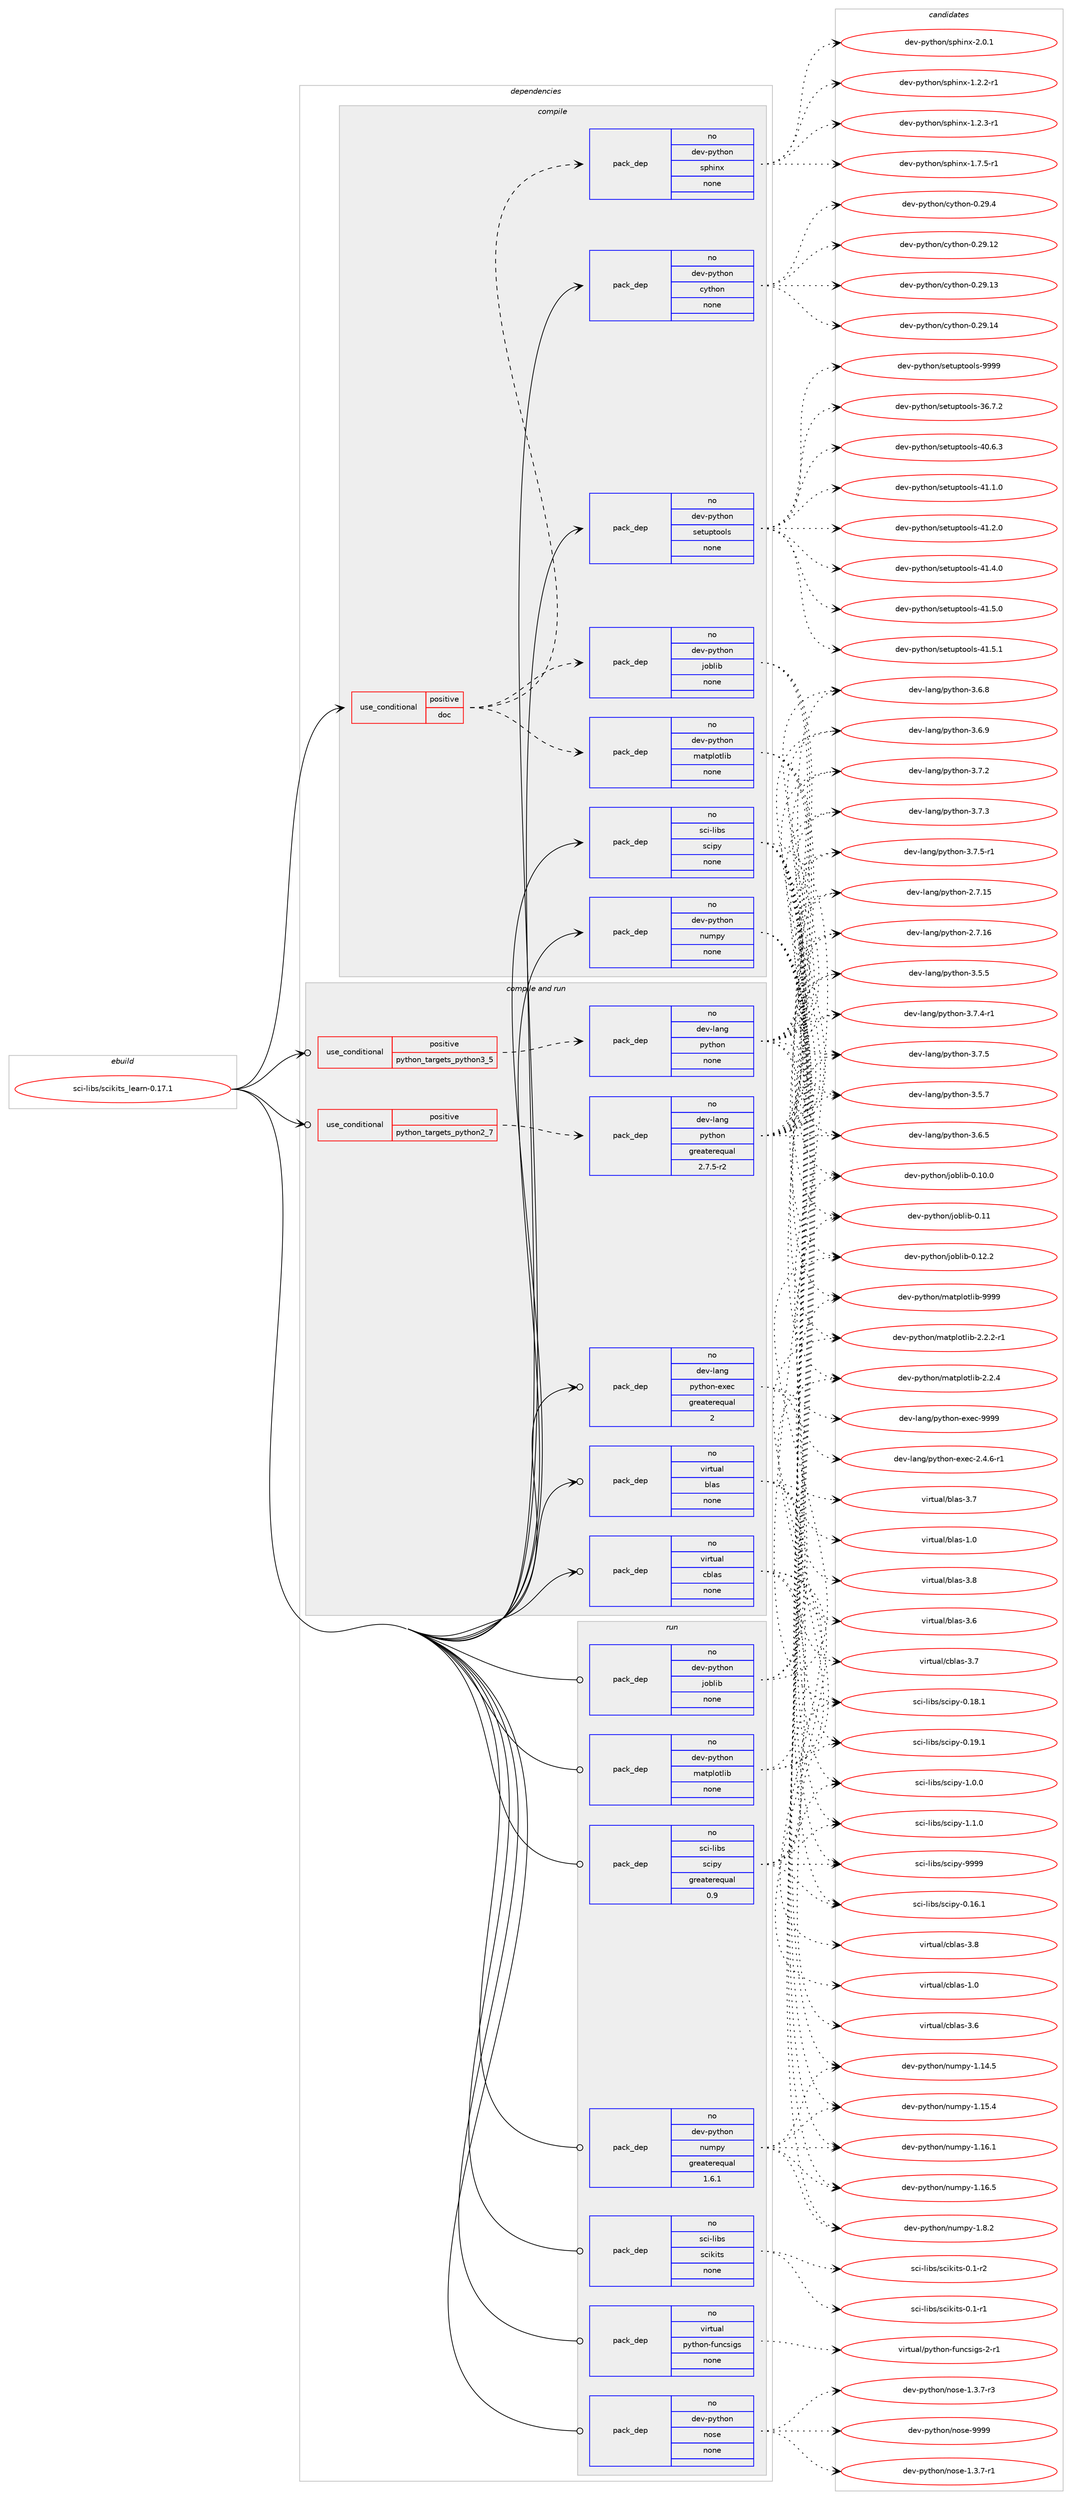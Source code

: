 digraph prolog {

# *************
# Graph options
# *************

newrank=true;
concentrate=true;
compound=true;
graph [rankdir=LR,fontname=Helvetica,fontsize=10,ranksep=1.5];#, ranksep=2.5, nodesep=0.2];
edge  [arrowhead=vee];
node  [fontname=Helvetica,fontsize=10];

# **********
# The ebuild
# **********

subgraph cluster_leftcol {
color=gray;
rank=same;
label=<<i>ebuild</i>>;
id [label="sci-libs/scikits_learn-0.17.1", color=red, width=4, href="../sci-libs/scikits_learn-0.17.1.svg"];
}

# ****************
# The dependencies
# ****************

subgraph cluster_midcol {
color=gray;
label=<<i>dependencies</i>>;
subgraph cluster_compile {
fillcolor="#eeeeee";
style=filled;
label=<<i>compile</i>>;
subgraph cond208693 {
dependency859440 [label=<<TABLE BORDER="0" CELLBORDER="1" CELLSPACING="0" CELLPADDING="4"><TR><TD ROWSPAN="3" CELLPADDING="10">use_conditional</TD></TR><TR><TD>positive</TD></TR><TR><TD>doc</TD></TR></TABLE>>, shape=none, color=red];
subgraph pack635558 {
dependency859441 [label=<<TABLE BORDER="0" CELLBORDER="1" CELLSPACING="0" CELLPADDING="4" WIDTH="220"><TR><TD ROWSPAN="6" CELLPADDING="30">pack_dep</TD></TR><TR><TD WIDTH="110">no</TD></TR><TR><TD>dev-python</TD></TR><TR><TD>joblib</TD></TR><TR><TD>none</TD></TR><TR><TD></TD></TR></TABLE>>, shape=none, color=blue];
}
dependency859440:e -> dependency859441:w [weight=20,style="dashed",arrowhead="vee"];
subgraph pack635559 {
dependency859442 [label=<<TABLE BORDER="0" CELLBORDER="1" CELLSPACING="0" CELLPADDING="4" WIDTH="220"><TR><TD ROWSPAN="6" CELLPADDING="30">pack_dep</TD></TR><TR><TD WIDTH="110">no</TD></TR><TR><TD>dev-python</TD></TR><TR><TD>matplotlib</TD></TR><TR><TD>none</TD></TR><TR><TD></TD></TR></TABLE>>, shape=none, color=blue];
}
dependency859440:e -> dependency859442:w [weight=20,style="dashed",arrowhead="vee"];
subgraph pack635560 {
dependency859443 [label=<<TABLE BORDER="0" CELLBORDER="1" CELLSPACING="0" CELLPADDING="4" WIDTH="220"><TR><TD ROWSPAN="6" CELLPADDING="30">pack_dep</TD></TR><TR><TD WIDTH="110">no</TD></TR><TR><TD>dev-python</TD></TR><TR><TD>sphinx</TD></TR><TR><TD>none</TD></TR><TR><TD></TD></TR></TABLE>>, shape=none, color=blue];
}
dependency859440:e -> dependency859443:w [weight=20,style="dashed",arrowhead="vee"];
}
id:e -> dependency859440:w [weight=20,style="solid",arrowhead="vee"];
subgraph pack635561 {
dependency859444 [label=<<TABLE BORDER="0" CELLBORDER="1" CELLSPACING="0" CELLPADDING="4" WIDTH="220"><TR><TD ROWSPAN="6" CELLPADDING="30">pack_dep</TD></TR><TR><TD WIDTH="110">no</TD></TR><TR><TD>dev-python</TD></TR><TR><TD>cython</TD></TR><TR><TD>none</TD></TR><TR><TD></TD></TR></TABLE>>, shape=none, color=blue];
}
id:e -> dependency859444:w [weight=20,style="solid",arrowhead="vee"];
subgraph pack635562 {
dependency859445 [label=<<TABLE BORDER="0" CELLBORDER="1" CELLSPACING="0" CELLPADDING="4" WIDTH="220"><TR><TD ROWSPAN="6" CELLPADDING="30">pack_dep</TD></TR><TR><TD WIDTH="110">no</TD></TR><TR><TD>dev-python</TD></TR><TR><TD>numpy</TD></TR><TR><TD>none</TD></TR><TR><TD></TD></TR></TABLE>>, shape=none, color=blue];
}
id:e -> dependency859445:w [weight=20,style="solid",arrowhead="vee"];
subgraph pack635563 {
dependency859446 [label=<<TABLE BORDER="0" CELLBORDER="1" CELLSPACING="0" CELLPADDING="4" WIDTH="220"><TR><TD ROWSPAN="6" CELLPADDING="30">pack_dep</TD></TR><TR><TD WIDTH="110">no</TD></TR><TR><TD>dev-python</TD></TR><TR><TD>setuptools</TD></TR><TR><TD>none</TD></TR><TR><TD></TD></TR></TABLE>>, shape=none, color=blue];
}
id:e -> dependency859446:w [weight=20,style="solid",arrowhead="vee"];
subgraph pack635564 {
dependency859447 [label=<<TABLE BORDER="0" CELLBORDER="1" CELLSPACING="0" CELLPADDING="4" WIDTH="220"><TR><TD ROWSPAN="6" CELLPADDING="30">pack_dep</TD></TR><TR><TD WIDTH="110">no</TD></TR><TR><TD>sci-libs</TD></TR><TR><TD>scipy</TD></TR><TR><TD>none</TD></TR><TR><TD></TD></TR></TABLE>>, shape=none, color=blue];
}
id:e -> dependency859447:w [weight=20,style="solid",arrowhead="vee"];
}
subgraph cluster_compileandrun {
fillcolor="#eeeeee";
style=filled;
label=<<i>compile and run</i>>;
subgraph cond208694 {
dependency859448 [label=<<TABLE BORDER="0" CELLBORDER="1" CELLSPACING="0" CELLPADDING="4"><TR><TD ROWSPAN="3" CELLPADDING="10">use_conditional</TD></TR><TR><TD>positive</TD></TR><TR><TD>python_targets_python2_7</TD></TR></TABLE>>, shape=none, color=red];
subgraph pack635565 {
dependency859449 [label=<<TABLE BORDER="0" CELLBORDER="1" CELLSPACING="0" CELLPADDING="4" WIDTH="220"><TR><TD ROWSPAN="6" CELLPADDING="30">pack_dep</TD></TR><TR><TD WIDTH="110">no</TD></TR><TR><TD>dev-lang</TD></TR><TR><TD>python</TD></TR><TR><TD>greaterequal</TD></TR><TR><TD>2.7.5-r2</TD></TR></TABLE>>, shape=none, color=blue];
}
dependency859448:e -> dependency859449:w [weight=20,style="dashed",arrowhead="vee"];
}
id:e -> dependency859448:w [weight=20,style="solid",arrowhead="odotvee"];
subgraph cond208695 {
dependency859450 [label=<<TABLE BORDER="0" CELLBORDER="1" CELLSPACING="0" CELLPADDING="4"><TR><TD ROWSPAN="3" CELLPADDING="10">use_conditional</TD></TR><TR><TD>positive</TD></TR><TR><TD>python_targets_python3_5</TD></TR></TABLE>>, shape=none, color=red];
subgraph pack635566 {
dependency859451 [label=<<TABLE BORDER="0" CELLBORDER="1" CELLSPACING="0" CELLPADDING="4" WIDTH="220"><TR><TD ROWSPAN="6" CELLPADDING="30">pack_dep</TD></TR><TR><TD WIDTH="110">no</TD></TR><TR><TD>dev-lang</TD></TR><TR><TD>python</TD></TR><TR><TD>none</TD></TR><TR><TD></TD></TR></TABLE>>, shape=none, color=blue];
}
dependency859450:e -> dependency859451:w [weight=20,style="dashed",arrowhead="vee"];
}
id:e -> dependency859450:w [weight=20,style="solid",arrowhead="odotvee"];
subgraph pack635567 {
dependency859452 [label=<<TABLE BORDER="0" CELLBORDER="1" CELLSPACING="0" CELLPADDING="4" WIDTH="220"><TR><TD ROWSPAN="6" CELLPADDING="30">pack_dep</TD></TR><TR><TD WIDTH="110">no</TD></TR><TR><TD>dev-lang</TD></TR><TR><TD>python-exec</TD></TR><TR><TD>greaterequal</TD></TR><TR><TD>2</TD></TR></TABLE>>, shape=none, color=blue];
}
id:e -> dependency859452:w [weight=20,style="solid",arrowhead="odotvee"];
subgraph pack635568 {
dependency859453 [label=<<TABLE BORDER="0" CELLBORDER="1" CELLSPACING="0" CELLPADDING="4" WIDTH="220"><TR><TD ROWSPAN="6" CELLPADDING="30">pack_dep</TD></TR><TR><TD WIDTH="110">no</TD></TR><TR><TD>virtual</TD></TR><TR><TD>blas</TD></TR><TR><TD>none</TD></TR><TR><TD></TD></TR></TABLE>>, shape=none, color=blue];
}
id:e -> dependency859453:w [weight=20,style="solid",arrowhead="odotvee"];
subgraph pack635569 {
dependency859454 [label=<<TABLE BORDER="0" CELLBORDER="1" CELLSPACING="0" CELLPADDING="4" WIDTH="220"><TR><TD ROWSPAN="6" CELLPADDING="30">pack_dep</TD></TR><TR><TD WIDTH="110">no</TD></TR><TR><TD>virtual</TD></TR><TR><TD>cblas</TD></TR><TR><TD>none</TD></TR><TR><TD></TD></TR></TABLE>>, shape=none, color=blue];
}
id:e -> dependency859454:w [weight=20,style="solid",arrowhead="odotvee"];
}
subgraph cluster_run {
fillcolor="#eeeeee";
style=filled;
label=<<i>run</i>>;
subgraph pack635570 {
dependency859455 [label=<<TABLE BORDER="0" CELLBORDER="1" CELLSPACING="0" CELLPADDING="4" WIDTH="220"><TR><TD ROWSPAN="6" CELLPADDING="30">pack_dep</TD></TR><TR><TD WIDTH="110">no</TD></TR><TR><TD>dev-python</TD></TR><TR><TD>joblib</TD></TR><TR><TD>none</TD></TR><TR><TD></TD></TR></TABLE>>, shape=none, color=blue];
}
id:e -> dependency859455:w [weight=20,style="solid",arrowhead="odot"];
subgraph pack635571 {
dependency859456 [label=<<TABLE BORDER="0" CELLBORDER="1" CELLSPACING="0" CELLPADDING="4" WIDTH="220"><TR><TD ROWSPAN="6" CELLPADDING="30">pack_dep</TD></TR><TR><TD WIDTH="110">no</TD></TR><TR><TD>dev-python</TD></TR><TR><TD>matplotlib</TD></TR><TR><TD>none</TD></TR><TR><TD></TD></TR></TABLE>>, shape=none, color=blue];
}
id:e -> dependency859456:w [weight=20,style="solid",arrowhead="odot"];
subgraph pack635572 {
dependency859457 [label=<<TABLE BORDER="0" CELLBORDER="1" CELLSPACING="0" CELLPADDING="4" WIDTH="220"><TR><TD ROWSPAN="6" CELLPADDING="30">pack_dep</TD></TR><TR><TD WIDTH="110">no</TD></TR><TR><TD>dev-python</TD></TR><TR><TD>nose</TD></TR><TR><TD>none</TD></TR><TR><TD></TD></TR></TABLE>>, shape=none, color=blue];
}
id:e -> dependency859457:w [weight=20,style="solid",arrowhead="odot"];
subgraph pack635573 {
dependency859458 [label=<<TABLE BORDER="0" CELLBORDER="1" CELLSPACING="0" CELLPADDING="4" WIDTH="220"><TR><TD ROWSPAN="6" CELLPADDING="30">pack_dep</TD></TR><TR><TD WIDTH="110">no</TD></TR><TR><TD>dev-python</TD></TR><TR><TD>numpy</TD></TR><TR><TD>greaterequal</TD></TR><TR><TD>1.6.1</TD></TR></TABLE>>, shape=none, color=blue];
}
id:e -> dependency859458:w [weight=20,style="solid",arrowhead="odot"];
subgraph pack635574 {
dependency859459 [label=<<TABLE BORDER="0" CELLBORDER="1" CELLSPACING="0" CELLPADDING="4" WIDTH="220"><TR><TD ROWSPAN="6" CELLPADDING="30">pack_dep</TD></TR><TR><TD WIDTH="110">no</TD></TR><TR><TD>sci-libs</TD></TR><TR><TD>scikits</TD></TR><TR><TD>none</TD></TR><TR><TD></TD></TR></TABLE>>, shape=none, color=blue];
}
id:e -> dependency859459:w [weight=20,style="solid",arrowhead="odot"];
subgraph pack635575 {
dependency859460 [label=<<TABLE BORDER="0" CELLBORDER="1" CELLSPACING="0" CELLPADDING="4" WIDTH="220"><TR><TD ROWSPAN="6" CELLPADDING="30">pack_dep</TD></TR><TR><TD WIDTH="110">no</TD></TR><TR><TD>sci-libs</TD></TR><TR><TD>scipy</TD></TR><TR><TD>greaterequal</TD></TR><TR><TD>0.9</TD></TR></TABLE>>, shape=none, color=blue];
}
id:e -> dependency859460:w [weight=20,style="solid",arrowhead="odot"];
subgraph pack635576 {
dependency859461 [label=<<TABLE BORDER="0" CELLBORDER="1" CELLSPACING="0" CELLPADDING="4" WIDTH="220"><TR><TD ROWSPAN="6" CELLPADDING="30">pack_dep</TD></TR><TR><TD WIDTH="110">no</TD></TR><TR><TD>virtual</TD></TR><TR><TD>python-funcsigs</TD></TR><TR><TD>none</TD></TR><TR><TD></TD></TR></TABLE>>, shape=none, color=blue];
}
id:e -> dependency859461:w [weight=20,style="solid",arrowhead="odot"];
}
}

# **************
# The candidates
# **************

subgraph cluster_choices {
rank=same;
color=gray;
label=<<i>candidates</i>>;

subgraph choice635558 {
color=black;
nodesep=1;
choice1001011184511212111610411111047106111981081059845484649484648 [label="dev-python/joblib-0.10.0", color=red, width=4,href="../dev-python/joblib-0.10.0.svg"];
choice100101118451121211161041111104710611198108105984548464949 [label="dev-python/joblib-0.11", color=red, width=4,href="../dev-python/joblib-0.11.svg"];
choice1001011184511212111610411111047106111981081059845484649504650 [label="dev-python/joblib-0.12.2", color=red, width=4,href="../dev-python/joblib-0.12.2.svg"];
dependency859441:e -> choice1001011184511212111610411111047106111981081059845484649484648:w [style=dotted,weight="100"];
dependency859441:e -> choice100101118451121211161041111104710611198108105984548464949:w [style=dotted,weight="100"];
dependency859441:e -> choice1001011184511212111610411111047106111981081059845484649504650:w [style=dotted,weight="100"];
}
subgraph choice635559 {
color=black;
nodesep=1;
choice100101118451121211161041111104710997116112108111116108105984550465046504511449 [label="dev-python/matplotlib-2.2.2-r1", color=red, width=4,href="../dev-python/matplotlib-2.2.2-r1.svg"];
choice10010111845112121116104111110471099711611210811111610810598455046504652 [label="dev-python/matplotlib-2.2.4", color=red, width=4,href="../dev-python/matplotlib-2.2.4.svg"];
choice100101118451121211161041111104710997116112108111116108105984557575757 [label="dev-python/matplotlib-9999", color=red, width=4,href="../dev-python/matplotlib-9999.svg"];
dependency859442:e -> choice100101118451121211161041111104710997116112108111116108105984550465046504511449:w [style=dotted,weight="100"];
dependency859442:e -> choice10010111845112121116104111110471099711611210811111610810598455046504652:w [style=dotted,weight="100"];
dependency859442:e -> choice100101118451121211161041111104710997116112108111116108105984557575757:w [style=dotted,weight="100"];
}
subgraph choice635560 {
color=black;
nodesep=1;
choice10010111845112121116104111110471151121041051101204549465046504511449 [label="dev-python/sphinx-1.2.2-r1", color=red, width=4,href="../dev-python/sphinx-1.2.2-r1.svg"];
choice10010111845112121116104111110471151121041051101204549465046514511449 [label="dev-python/sphinx-1.2.3-r1", color=red, width=4,href="../dev-python/sphinx-1.2.3-r1.svg"];
choice10010111845112121116104111110471151121041051101204549465546534511449 [label="dev-python/sphinx-1.7.5-r1", color=red, width=4,href="../dev-python/sphinx-1.7.5-r1.svg"];
choice1001011184511212111610411111047115112104105110120455046484649 [label="dev-python/sphinx-2.0.1", color=red, width=4,href="../dev-python/sphinx-2.0.1.svg"];
dependency859443:e -> choice10010111845112121116104111110471151121041051101204549465046504511449:w [style=dotted,weight="100"];
dependency859443:e -> choice10010111845112121116104111110471151121041051101204549465046514511449:w [style=dotted,weight="100"];
dependency859443:e -> choice10010111845112121116104111110471151121041051101204549465546534511449:w [style=dotted,weight="100"];
dependency859443:e -> choice1001011184511212111610411111047115112104105110120455046484649:w [style=dotted,weight="100"];
}
subgraph choice635561 {
color=black;
nodesep=1;
choice1001011184511212111610411111047991211161041111104548465057464950 [label="dev-python/cython-0.29.12", color=red, width=4,href="../dev-python/cython-0.29.12.svg"];
choice1001011184511212111610411111047991211161041111104548465057464951 [label="dev-python/cython-0.29.13", color=red, width=4,href="../dev-python/cython-0.29.13.svg"];
choice1001011184511212111610411111047991211161041111104548465057464952 [label="dev-python/cython-0.29.14", color=red, width=4,href="../dev-python/cython-0.29.14.svg"];
choice10010111845112121116104111110479912111610411111045484650574652 [label="dev-python/cython-0.29.4", color=red, width=4,href="../dev-python/cython-0.29.4.svg"];
dependency859444:e -> choice1001011184511212111610411111047991211161041111104548465057464950:w [style=dotted,weight="100"];
dependency859444:e -> choice1001011184511212111610411111047991211161041111104548465057464951:w [style=dotted,weight="100"];
dependency859444:e -> choice1001011184511212111610411111047991211161041111104548465057464952:w [style=dotted,weight="100"];
dependency859444:e -> choice10010111845112121116104111110479912111610411111045484650574652:w [style=dotted,weight="100"];
}
subgraph choice635562 {
color=black;
nodesep=1;
choice100101118451121211161041111104711011710911212145494649524653 [label="dev-python/numpy-1.14.5", color=red, width=4,href="../dev-python/numpy-1.14.5.svg"];
choice100101118451121211161041111104711011710911212145494649534652 [label="dev-python/numpy-1.15.4", color=red, width=4,href="../dev-python/numpy-1.15.4.svg"];
choice100101118451121211161041111104711011710911212145494649544649 [label="dev-python/numpy-1.16.1", color=red, width=4,href="../dev-python/numpy-1.16.1.svg"];
choice100101118451121211161041111104711011710911212145494649544653 [label="dev-python/numpy-1.16.5", color=red, width=4,href="../dev-python/numpy-1.16.5.svg"];
choice1001011184511212111610411111047110117109112121454946564650 [label="dev-python/numpy-1.8.2", color=red, width=4,href="../dev-python/numpy-1.8.2.svg"];
dependency859445:e -> choice100101118451121211161041111104711011710911212145494649524653:w [style=dotted,weight="100"];
dependency859445:e -> choice100101118451121211161041111104711011710911212145494649534652:w [style=dotted,weight="100"];
dependency859445:e -> choice100101118451121211161041111104711011710911212145494649544649:w [style=dotted,weight="100"];
dependency859445:e -> choice100101118451121211161041111104711011710911212145494649544653:w [style=dotted,weight="100"];
dependency859445:e -> choice1001011184511212111610411111047110117109112121454946564650:w [style=dotted,weight="100"];
}
subgraph choice635563 {
color=black;
nodesep=1;
choice100101118451121211161041111104711510111611711211611111110811545515446554650 [label="dev-python/setuptools-36.7.2", color=red, width=4,href="../dev-python/setuptools-36.7.2.svg"];
choice100101118451121211161041111104711510111611711211611111110811545524846544651 [label="dev-python/setuptools-40.6.3", color=red, width=4,href="../dev-python/setuptools-40.6.3.svg"];
choice100101118451121211161041111104711510111611711211611111110811545524946494648 [label="dev-python/setuptools-41.1.0", color=red, width=4,href="../dev-python/setuptools-41.1.0.svg"];
choice100101118451121211161041111104711510111611711211611111110811545524946504648 [label="dev-python/setuptools-41.2.0", color=red, width=4,href="../dev-python/setuptools-41.2.0.svg"];
choice100101118451121211161041111104711510111611711211611111110811545524946524648 [label="dev-python/setuptools-41.4.0", color=red, width=4,href="../dev-python/setuptools-41.4.0.svg"];
choice100101118451121211161041111104711510111611711211611111110811545524946534648 [label="dev-python/setuptools-41.5.0", color=red, width=4,href="../dev-python/setuptools-41.5.0.svg"];
choice100101118451121211161041111104711510111611711211611111110811545524946534649 [label="dev-python/setuptools-41.5.1", color=red, width=4,href="../dev-python/setuptools-41.5.1.svg"];
choice10010111845112121116104111110471151011161171121161111111081154557575757 [label="dev-python/setuptools-9999", color=red, width=4,href="../dev-python/setuptools-9999.svg"];
dependency859446:e -> choice100101118451121211161041111104711510111611711211611111110811545515446554650:w [style=dotted,weight="100"];
dependency859446:e -> choice100101118451121211161041111104711510111611711211611111110811545524846544651:w [style=dotted,weight="100"];
dependency859446:e -> choice100101118451121211161041111104711510111611711211611111110811545524946494648:w [style=dotted,weight="100"];
dependency859446:e -> choice100101118451121211161041111104711510111611711211611111110811545524946504648:w [style=dotted,weight="100"];
dependency859446:e -> choice100101118451121211161041111104711510111611711211611111110811545524946524648:w [style=dotted,weight="100"];
dependency859446:e -> choice100101118451121211161041111104711510111611711211611111110811545524946534648:w [style=dotted,weight="100"];
dependency859446:e -> choice100101118451121211161041111104711510111611711211611111110811545524946534649:w [style=dotted,weight="100"];
dependency859446:e -> choice10010111845112121116104111110471151011161171121161111111081154557575757:w [style=dotted,weight="100"];
}
subgraph choice635564 {
color=black;
nodesep=1;
choice115991054510810598115471159910511212145484649544649 [label="sci-libs/scipy-0.16.1", color=red, width=4,href="../sci-libs/scipy-0.16.1.svg"];
choice115991054510810598115471159910511212145484649564649 [label="sci-libs/scipy-0.18.1", color=red, width=4,href="../sci-libs/scipy-0.18.1.svg"];
choice115991054510810598115471159910511212145484649574649 [label="sci-libs/scipy-0.19.1", color=red, width=4,href="../sci-libs/scipy-0.19.1.svg"];
choice1159910545108105981154711599105112121454946484648 [label="sci-libs/scipy-1.0.0", color=red, width=4,href="../sci-libs/scipy-1.0.0.svg"];
choice1159910545108105981154711599105112121454946494648 [label="sci-libs/scipy-1.1.0", color=red, width=4,href="../sci-libs/scipy-1.1.0.svg"];
choice11599105451081059811547115991051121214557575757 [label="sci-libs/scipy-9999", color=red, width=4,href="../sci-libs/scipy-9999.svg"];
dependency859447:e -> choice115991054510810598115471159910511212145484649544649:w [style=dotted,weight="100"];
dependency859447:e -> choice115991054510810598115471159910511212145484649564649:w [style=dotted,weight="100"];
dependency859447:e -> choice115991054510810598115471159910511212145484649574649:w [style=dotted,weight="100"];
dependency859447:e -> choice1159910545108105981154711599105112121454946484648:w [style=dotted,weight="100"];
dependency859447:e -> choice1159910545108105981154711599105112121454946494648:w [style=dotted,weight="100"];
dependency859447:e -> choice11599105451081059811547115991051121214557575757:w [style=dotted,weight="100"];
}
subgraph choice635565 {
color=black;
nodesep=1;
choice10010111845108971101034711212111610411111045504655464953 [label="dev-lang/python-2.7.15", color=red, width=4,href="../dev-lang/python-2.7.15.svg"];
choice10010111845108971101034711212111610411111045504655464954 [label="dev-lang/python-2.7.16", color=red, width=4,href="../dev-lang/python-2.7.16.svg"];
choice100101118451089711010347112121116104111110455146534653 [label="dev-lang/python-3.5.5", color=red, width=4,href="../dev-lang/python-3.5.5.svg"];
choice100101118451089711010347112121116104111110455146534655 [label="dev-lang/python-3.5.7", color=red, width=4,href="../dev-lang/python-3.5.7.svg"];
choice100101118451089711010347112121116104111110455146544653 [label="dev-lang/python-3.6.5", color=red, width=4,href="../dev-lang/python-3.6.5.svg"];
choice100101118451089711010347112121116104111110455146544656 [label="dev-lang/python-3.6.8", color=red, width=4,href="../dev-lang/python-3.6.8.svg"];
choice100101118451089711010347112121116104111110455146544657 [label="dev-lang/python-3.6.9", color=red, width=4,href="../dev-lang/python-3.6.9.svg"];
choice100101118451089711010347112121116104111110455146554650 [label="dev-lang/python-3.7.2", color=red, width=4,href="../dev-lang/python-3.7.2.svg"];
choice100101118451089711010347112121116104111110455146554651 [label="dev-lang/python-3.7.3", color=red, width=4,href="../dev-lang/python-3.7.3.svg"];
choice1001011184510897110103471121211161041111104551465546524511449 [label="dev-lang/python-3.7.4-r1", color=red, width=4,href="../dev-lang/python-3.7.4-r1.svg"];
choice100101118451089711010347112121116104111110455146554653 [label="dev-lang/python-3.7.5", color=red, width=4,href="../dev-lang/python-3.7.5.svg"];
choice1001011184510897110103471121211161041111104551465546534511449 [label="dev-lang/python-3.7.5-r1", color=red, width=4,href="../dev-lang/python-3.7.5-r1.svg"];
dependency859449:e -> choice10010111845108971101034711212111610411111045504655464953:w [style=dotted,weight="100"];
dependency859449:e -> choice10010111845108971101034711212111610411111045504655464954:w [style=dotted,weight="100"];
dependency859449:e -> choice100101118451089711010347112121116104111110455146534653:w [style=dotted,weight="100"];
dependency859449:e -> choice100101118451089711010347112121116104111110455146534655:w [style=dotted,weight="100"];
dependency859449:e -> choice100101118451089711010347112121116104111110455146544653:w [style=dotted,weight="100"];
dependency859449:e -> choice100101118451089711010347112121116104111110455146544656:w [style=dotted,weight="100"];
dependency859449:e -> choice100101118451089711010347112121116104111110455146544657:w [style=dotted,weight="100"];
dependency859449:e -> choice100101118451089711010347112121116104111110455146554650:w [style=dotted,weight="100"];
dependency859449:e -> choice100101118451089711010347112121116104111110455146554651:w [style=dotted,weight="100"];
dependency859449:e -> choice1001011184510897110103471121211161041111104551465546524511449:w [style=dotted,weight="100"];
dependency859449:e -> choice100101118451089711010347112121116104111110455146554653:w [style=dotted,weight="100"];
dependency859449:e -> choice1001011184510897110103471121211161041111104551465546534511449:w [style=dotted,weight="100"];
}
subgraph choice635566 {
color=black;
nodesep=1;
choice10010111845108971101034711212111610411111045504655464953 [label="dev-lang/python-2.7.15", color=red, width=4,href="../dev-lang/python-2.7.15.svg"];
choice10010111845108971101034711212111610411111045504655464954 [label="dev-lang/python-2.7.16", color=red, width=4,href="../dev-lang/python-2.7.16.svg"];
choice100101118451089711010347112121116104111110455146534653 [label="dev-lang/python-3.5.5", color=red, width=4,href="../dev-lang/python-3.5.5.svg"];
choice100101118451089711010347112121116104111110455146534655 [label="dev-lang/python-3.5.7", color=red, width=4,href="../dev-lang/python-3.5.7.svg"];
choice100101118451089711010347112121116104111110455146544653 [label="dev-lang/python-3.6.5", color=red, width=4,href="../dev-lang/python-3.6.5.svg"];
choice100101118451089711010347112121116104111110455146544656 [label="dev-lang/python-3.6.8", color=red, width=4,href="../dev-lang/python-3.6.8.svg"];
choice100101118451089711010347112121116104111110455146544657 [label="dev-lang/python-3.6.9", color=red, width=4,href="../dev-lang/python-3.6.9.svg"];
choice100101118451089711010347112121116104111110455146554650 [label="dev-lang/python-3.7.2", color=red, width=4,href="../dev-lang/python-3.7.2.svg"];
choice100101118451089711010347112121116104111110455146554651 [label="dev-lang/python-3.7.3", color=red, width=4,href="../dev-lang/python-3.7.3.svg"];
choice1001011184510897110103471121211161041111104551465546524511449 [label="dev-lang/python-3.7.4-r1", color=red, width=4,href="../dev-lang/python-3.7.4-r1.svg"];
choice100101118451089711010347112121116104111110455146554653 [label="dev-lang/python-3.7.5", color=red, width=4,href="../dev-lang/python-3.7.5.svg"];
choice1001011184510897110103471121211161041111104551465546534511449 [label="dev-lang/python-3.7.5-r1", color=red, width=4,href="../dev-lang/python-3.7.5-r1.svg"];
dependency859451:e -> choice10010111845108971101034711212111610411111045504655464953:w [style=dotted,weight="100"];
dependency859451:e -> choice10010111845108971101034711212111610411111045504655464954:w [style=dotted,weight="100"];
dependency859451:e -> choice100101118451089711010347112121116104111110455146534653:w [style=dotted,weight="100"];
dependency859451:e -> choice100101118451089711010347112121116104111110455146534655:w [style=dotted,weight="100"];
dependency859451:e -> choice100101118451089711010347112121116104111110455146544653:w [style=dotted,weight="100"];
dependency859451:e -> choice100101118451089711010347112121116104111110455146544656:w [style=dotted,weight="100"];
dependency859451:e -> choice100101118451089711010347112121116104111110455146544657:w [style=dotted,weight="100"];
dependency859451:e -> choice100101118451089711010347112121116104111110455146554650:w [style=dotted,weight="100"];
dependency859451:e -> choice100101118451089711010347112121116104111110455146554651:w [style=dotted,weight="100"];
dependency859451:e -> choice1001011184510897110103471121211161041111104551465546524511449:w [style=dotted,weight="100"];
dependency859451:e -> choice100101118451089711010347112121116104111110455146554653:w [style=dotted,weight="100"];
dependency859451:e -> choice1001011184510897110103471121211161041111104551465546534511449:w [style=dotted,weight="100"];
}
subgraph choice635567 {
color=black;
nodesep=1;
choice10010111845108971101034711212111610411111045101120101994550465246544511449 [label="dev-lang/python-exec-2.4.6-r1", color=red, width=4,href="../dev-lang/python-exec-2.4.6-r1.svg"];
choice10010111845108971101034711212111610411111045101120101994557575757 [label="dev-lang/python-exec-9999", color=red, width=4,href="../dev-lang/python-exec-9999.svg"];
dependency859452:e -> choice10010111845108971101034711212111610411111045101120101994550465246544511449:w [style=dotted,weight="100"];
dependency859452:e -> choice10010111845108971101034711212111610411111045101120101994557575757:w [style=dotted,weight="100"];
}
subgraph choice635568 {
color=black;
nodesep=1;
choice1181051141161179710847981089711545494648 [label="virtual/blas-1.0", color=red, width=4,href="../virtual/blas-1.0.svg"];
choice1181051141161179710847981089711545514654 [label="virtual/blas-3.6", color=red, width=4,href="../virtual/blas-3.6.svg"];
choice1181051141161179710847981089711545514655 [label="virtual/blas-3.7", color=red, width=4,href="../virtual/blas-3.7.svg"];
choice1181051141161179710847981089711545514656 [label="virtual/blas-3.8", color=red, width=4,href="../virtual/blas-3.8.svg"];
dependency859453:e -> choice1181051141161179710847981089711545494648:w [style=dotted,weight="100"];
dependency859453:e -> choice1181051141161179710847981089711545514654:w [style=dotted,weight="100"];
dependency859453:e -> choice1181051141161179710847981089711545514655:w [style=dotted,weight="100"];
dependency859453:e -> choice1181051141161179710847981089711545514656:w [style=dotted,weight="100"];
}
subgraph choice635569 {
color=black;
nodesep=1;
choice118105114116117971084799981089711545494648 [label="virtual/cblas-1.0", color=red, width=4,href="../virtual/cblas-1.0.svg"];
choice118105114116117971084799981089711545514654 [label="virtual/cblas-3.6", color=red, width=4,href="../virtual/cblas-3.6.svg"];
choice118105114116117971084799981089711545514655 [label="virtual/cblas-3.7", color=red, width=4,href="../virtual/cblas-3.7.svg"];
choice118105114116117971084799981089711545514656 [label="virtual/cblas-3.8", color=red, width=4,href="../virtual/cblas-3.8.svg"];
dependency859454:e -> choice118105114116117971084799981089711545494648:w [style=dotted,weight="100"];
dependency859454:e -> choice118105114116117971084799981089711545514654:w [style=dotted,weight="100"];
dependency859454:e -> choice118105114116117971084799981089711545514655:w [style=dotted,weight="100"];
dependency859454:e -> choice118105114116117971084799981089711545514656:w [style=dotted,weight="100"];
}
subgraph choice635570 {
color=black;
nodesep=1;
choice1001011184511212111610411111047106111981081059845484649484648 [label="dev-python/joblib-0.10.0", color=red, width=4,href="../dev-python/joblib-0.10.0.svg"];
choice100101118451121211161041111104710611198108105984548464949 [label="dev-python/joblib-0.11", color=red, width=4,href="../dev-python/joblib-0.11.svg"];
choice1001011184511212111610411111047106111981081059845484649504650 [label="dev-python/joblib-0.12.2", color=red, width=4,href="../dev-python/joblib-0.12.2.svg"];
dependency859455:e -> choice1001011184511212111610411111047106111981081059845484649484648:w [style=dotted,weight="100"];
dependency859455:e -> choice100101118451121211161041111104710611198108105984548464949:w [style=dotted,weight="100"];
dependency859455:e -> choice1001011184511212111610411111047106111981081059845484649504650:w [style=dotted,weight="100"];
}
subgraph choice635571 {
color=black;
nodesep=1;
choice100101118451121211161041111104710997116112108111116108105984550465046504511449 [label="dev-python/matplotlib-2.2.2-r1", color=red, width=4,href="../dev-python/matplotlib-2.2.2-r1.svg"];
choice10010111845112121116104111110471099711611210811111610810598455046504652 [label="dev-python/matplotlib-2.2.4", color=red, width=4,href="../dev-python/matplotlib-2.2.4.svg"];
choice100101118451121211161041111104710997116112108111116108105984557575757 [label="dev-python/matplotlib-9999", color=red, width=4,href="../dev-python/matplotlib-9999.svg"];
dependency859456:e -> choice100101118451121211161041111104710997116112108111116108105984550465046504511449:w [style=dotted,weight="100"];
dependency859456:e -> choice10010111845112121116104111110471099711611210811111610810598455046504652:w [style=dotted,weight="100"];
dependency859456:e -> choice100101118451121211161041111104710997116112108111116108105984557575757:w [style=dotted,weight="100"];
}
subgraph choice635572 {
color=black;
nodesep=1;
choice10010111845112121116104111110471101111151014549465146554511449 [label="dev-python/nose-1.3.7-r1", color=red, width=4,href="../dev-python/nose-1.3.7-r1.svg"];
choice10010111845112121116104111110471101111151014549465146554511451 [label="dev-python/nose-1.3.7-r3", color=red, width=4,href="../dev-python/nose-1.3.7-r3.svg"];
choice10010111845112121116104111110471101111151014557575757 [label="dev-python/nose-9999", color=red, width=4,href="../dev-python/nose-9999.svg"];
dependency859457:e -> choice10010111845112121116104111110471101111151014549465146554511449:w [style=dotted,weight="100"];
dependency859457:e -> choice10010111845112121116104111110471101111151014549465146554511451:w [style=dotted,weight="100"];
dependency859457:e -> choice10010111845112121116104111110471101111151014557575757:w [style=dotted,weight="100"];
}
subgraph choice635573 {
color=black;
nodesep=1;
choice100101118451121211161041111104711011710911212145494649524653 [label="dev-python/numpy-1.14.5", color=red, width=4,href="../dev-python/numpy-1.14.5.svg"];
choice100101118451121211161041111104711011710911212145494649534652 [label="dev-python/numpy-1.15.4", color=red, width=4,href="../dev-python/numpy-1.15.4.svg"];
choice100101118451121211161041111104711011710911212145494649544649 [label="dev-python/numpy-1.16.1", color=red, width=4,href="../dev-python/numpy-1.16.1.svg"];
choice100101118451121211161041111104711011710911212145494649544653 [label="dev-python/numpy-1.16.5", color=red, width=4,href="../dev-python/numpy-1.16.5.svg"];
choice1001011184511212111610411111047110117109112121454946564650 [label="dev-python/numpy-1.8.2", color=red, width=4,href="../dev-python/numpy-1.8.2.svg"];
dependency859458:e -> choice100101118451121211161041111104711011710911212145494649524653:w [style=dotted,weight="100"];
dependency859458:e -> choice100101118451121211161041111104711011710911212145494649534652:w [style=dotted,weight="100"];
dependency859458:e -> choice100101118451121211161041111104711011710911212145494649544649:w [style=dotted,weight="100"];
dependency859458:e -> choice100101118451121211161041111104711011710911212145494649544653:w [style=dotted,weight="100"];
dependency859458:e -> choice1001011184511212111610411111047110117109112121454946564650:w [style=dotted,weight="100"];
}
subgraph choice635574 {
color=black;
nodesep=1;
choice1159910545108105981154711599105107105116115454846494511449 [label="sci-libs/scikits-0.1-r1", color=red, width=4,href="../sci-libs/scikits-0.1-r1.svg"];
choice1159910545108105981154711599105107105116115454846494511450 [label="sci-libs/scikits-0.1-r2", color=red, width=4,href="../sci-libs/scikits-0.1-r2.svg"];
dependency859459:e -> choice1159910545108105981154711599105107105116115454846494511449:w [style=dotted,weight="100"];
dependency859459:e -> choice1159910545108105981154711599105107105116115454846494511450:w [style=dotted,weight="100"];
}
subgraph choice635575 {
color=black;
nodesep=1;
choice115991054510810598115471159910511212145484649544649 [label="sci-libs/scipy-0.16.1", color=red, width=4,href="../sci-libs/scipy-0.16.1.svg"];
choice115991054510810598115471159910511212145484649564649 [label="sci-libs/scipy-0.18.1", color=red, width=4,href="../sci-libs/scipy-0.18.1.svg"];
choice115991054510810598115471159910511212145484649574649 [label="sci-libs/scipy-0.19.1", color=red, width=4,href="../sci-libs/scipy-0.19.1.svg"];
choice1159910545108105981154711599105112121454946484648 [label="sci-libs/scipy-1.0.0", color=red, width=4,href="../sci-libs/scipy-1.0.0.svg"];
choice1159910545108105981154711599105112121454946494648 [label="sci-libs/scipy-1.1.0", color=red, width=4,href="../sci-libs/scipy-1.1.0.svg"];
choice11599105451081059811547115991051121214557575757 [label="sci-libs/scipy-9999", color=red, width=4,href="../sci-libs/scipy-9999.svg"];
dependency859460:e -> choice115991054510810598115471159910511212145484649544649:w [style=dotted,weight="100"];
dependency859460:e -> choice115991054510810598115471159910511212145484649564649:w [style=dotted,weight="100"];
dependency859460:e -> choice115991054510810598115471159910511212145484649574649:w [style=dotted,weight="100"];
dependency859460:e -> choice1159910545108105981154711599105112121454946484648:w [style=dotted,weight="100"];
dependency859460:e -> choice1159910545108105981154711599105112121454946494648:w [style=dotted,weight="100"];
dependency859460:e -> choice11599105451081059811547115991051121214557575757:w [style=dotted,weight="100"];
}
subgraph choice635576 {
color=black;
nodesep=1;
choice1181051141161179710847112121116104111110451021171109911510510311545504511449 [label="virtual/python-funcsigs-2-r1", color=red, width=4,href="../virtual/python-funcsigs-2-r1.svg"];
dependency859461:e -> choice1181051141161179710847112121116104111110451021171109911510510311545504511449:w [style=dotted,weight="100"];
}
}

}

